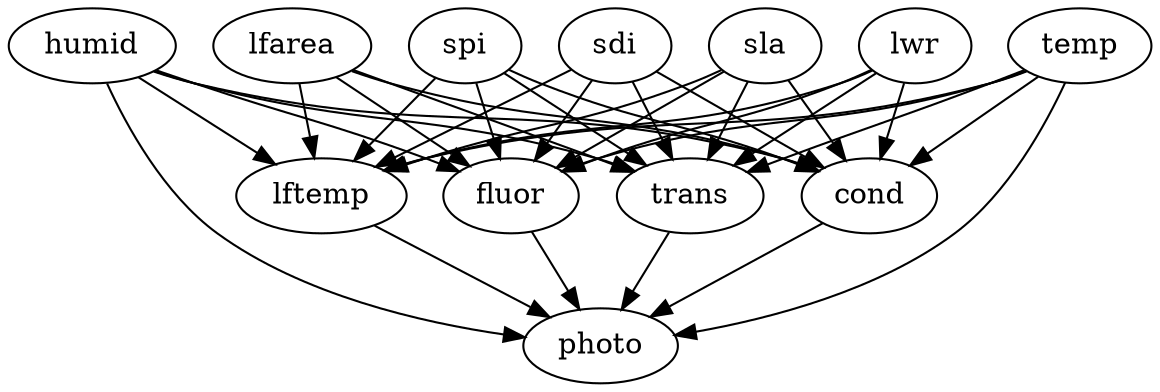 digraph {
  
  sla -> lftemp;
  lwr -> lftemp;
  lfarea -> lftemp;
  spi -> lftemp;
  sdi -> lftemp;
  humid -> lftemp;
  temp -> lftemp;
  
  sla -> fluor;
  lwr -> fluor;
  lfarea -> fluor;
  spi -> fluor;
  sdi -> fluor;
  humid -> fluor;
  temp -> fluor;

  sla -> trans;
  lwr -> trans;
  lfarea -> trans;
  spi -> trans;
  sdi -> trans;
  humid -> trans;
  temp -> trans;

  sla -> cond;
  lwr -> cond;
  lfarea -> cond;
  spi -> cond;
  sdi -> cond;
  humid -> cond;
  temp -> cond;

  /*
  lftemp -> fluor [dir="both"];
  lftemp -> trans [dir="both"];
  lftemp -> cond [dir="both"];

  fluor -> trans [dir="both"];
  fluor -> cond [dir="both"];

  trans -> cond [dir="both"];
  */

  lftemp -> photo;
  fluor -> photo;
  trans -> photo;
  cond -> photo;
  humid -> photo;
  temp -> photo;
}